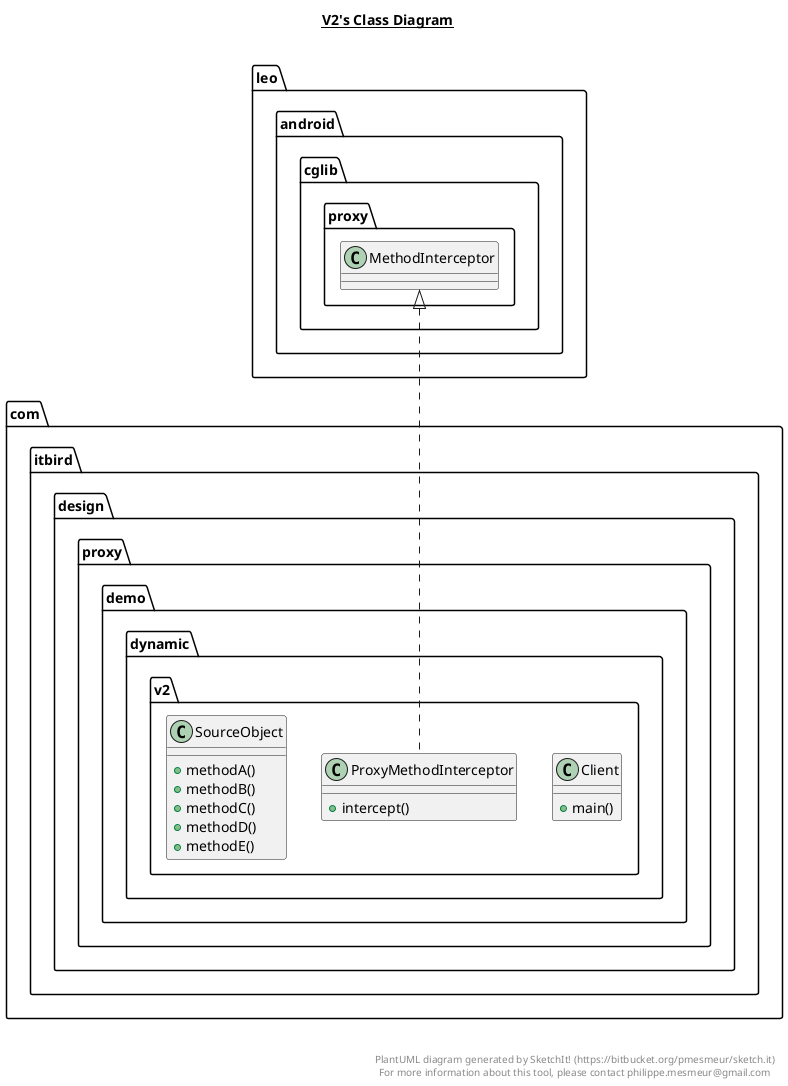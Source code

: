 @startuml

title __V2's Class Diagram__\n

  namespace com.itbird.design {
    namespace proxy {
      namespace demo.dynamic.v2 {
        class com.itbird.design.proxy.demo.dynamic.v2.Client {
            + main()
        }
      }
    }
  }
  

  namespace com.itbird.design {
    namespace proxy {
      namespace demo.dynamic.v2 {
        class com.itbird.design.proxy.demo.dynamic.v2.ProxyMethodInterceptor {
            + intercept()
        }
      }
    }
  }
  

  namespace com.itbird.design {
    namespace proxy {
      namespace demo.dynamic.v2 {
        class com.itbird.design.proxy.demo.dynamic.v2.SourceObject {
            + methodA()
            + methodB()
            + methodC()
            + methodD()
            + methodE()
        }
      }
    }
  }
  

  com.itbird.design.proxy.demo.dynamic.v2.ProxyMethodInterceptor .up.|> leo.android.cglib.proxy.MethodInterceptor


right footer


PlantUML diagram generated by SketchIt! (https://bitbucket.org/pmesmeur/sketch.it)
For more information about this tool, please contact philippe.mesmeur@gmail.com
endfooter

@enduml
